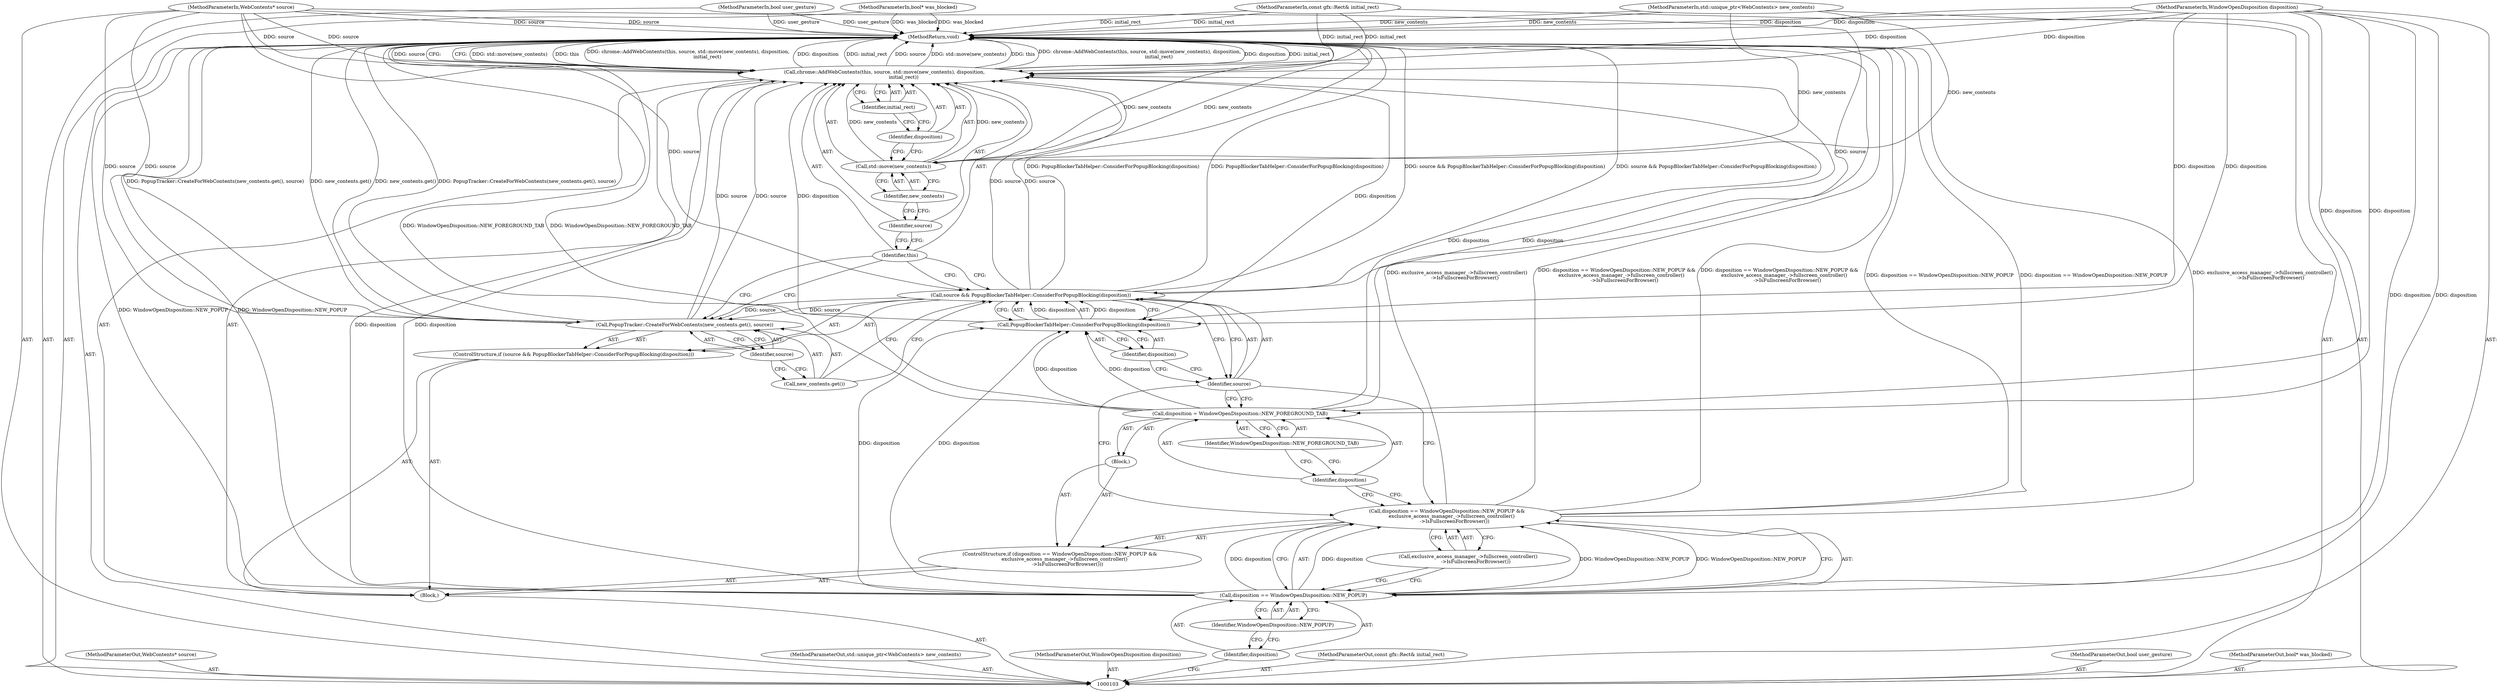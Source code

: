 digraph "0_Chrome_c552cd7b8a0862f6b3c8c6a07f98bda3721101eb" {
"1000136" [label="(MethodReturn,void)"];
"1000104" [label="(MethodParameterIn,WebContents* source)"];
"1000188" [label="(MethodParameterOut,WebContents* source)"];
"1000111" [label="(ControlStructure,if (disposition == WindowOpenDisposition::NEW_POPUP &&\n      exclusive_access_manager_->fullscreen_controller()\n          ->IsFullscreenForBrowser()))"];
"1000115" [label="(Identifier,WindowOpenDisposition::NEW_POPUP)"];
"1000112" [label="(Call,disposition == WindowOpenDisposition::NEW_POPUP &&\n      exclusive_access_manager_->fullscreen_controller()\n          ->IsFullscreenForBrowser())"];
"1000113" [label="(Call,disposition == WindowOpenDisposition::NEW_POPUP)"];
"1000114" [label="(Identifier,disposition)"];
"1000116" [label="(Call,exclusive_access_manager_->fullscreen_controller()\n          ->IsFullscreenForBrowser())"];
"1000117" [label="(Block,)"];
"1000120" [label="(Identifier,WindowOpenDisposition::NEW_FOREGROUND_TAB)"];
"1000118" [label="(Call,disposition = WindowOpenDisposition::NEW_FOREGROUND_TAB)"];
"1000119" [label="(Identifier,disposition)"];
"1000124" [label="(Call,PopupBlockerTabHelper::ConsiderForPopupBlocking(disposition))"];
"1000121" [label="(ControlStructure,if (source && PopupBlockerTabHelper::ConsiderForPopupBlocking(disposition)))"];
"1000125" [label="(Identifier,disposition)"];
"1000122" [label="(Call,source && PopupBlockerTabHelper::ConsiderForPopupBlocking(disposition))"];
"1000123" [label="(Identifier,source)"];
"1000127" [label="(Call,new_contents.get())"];
"1000126" [label="(Call,PopupTracker::CreateForWebContents(new_contents.get(), source))"];
"1000128" [label="(Identifier,source)"];
"1000105" [label="(MethodParameterIn,std::unique_ptr<WebContents> new_contents)"];
"1000189" [label="(MethodParameterOut,std::unique_ptr<WebContents> new_contents)"];
"1000129" [label="(Call,chrome::AddWebContents(this, source, std::move(new_contents), disposition,\n                         initial_rect))"];
"1000130" [label="(Identifier,this)"];
"1000131" [label="(Identifier,source)"];
"1000132" [label="(Call,std::move(new_contents))"];
"1000133" [label="(Identifier,new_contents)"];
"1000134" [label="(Identifier,disposition)"];
"1000135" [label="(Identifier,initial_rect)"];
"1000106" [label="(MethodParameterIn,WindowOpenDisposition disposition)"];
"1000190" [label="(MethodParameterOut,WindowOpenDisposition disposition)"];
"1000107" [label="(MethodParameterIn,const gfx::Rect& initial_rect)"];
"1000191" [label="(MethodParameterOut,const gfx::Rect& initial_rect)"];
"1000108" [label="(MethodParameterIn,bool user_gesture)"];
"1000192" [label="(MethodParameterOut,bool user_gesture)"];
"1000109" [label="(MethodParameterIn,bool* was_blocked)"];
"1000193" [label="(MethodParameterOut,bool* was_blocked)"];
"1000110" [label="(Block,)"];
"1000136" -> "1000103"  [label="AST: "];
"1000136" -> "1000129"  [label="CFG: "];
"1000108" -> "1000136"  [label="DDG: user_gesture"];
"1000107" -> "1000136"  [label="DDG: initial_rect"];
"1000104" -> "1000136"  [label="DDG: source"];
"1000105" -> "1000136"  [label="DDG: new_contents"];
"1000129" -> "1000136"  [label="DDG: std::move(new_contents)"];
"1000129" -> "1000136"  [label="DDG: this"];
"1000129" -> "1000136"  [label="DDG: chrome::AddWebContents(this, source, std::move(new_contents), disposition,\n                         initial_rect)"];
"1000129" -> "1000136"  [label="DDG: disposition"];
"1000129" -> "1000136"  [label="DDG: initial_rect"];
"1000129" -> "1000136"  [label="DDG: source"];
"1000113" -> "1000136"  [label="DDG: WindowOpenDisposition::NEW_POPUP"];
"1000126" -> "1000136"  [label="DDG: new_contents.get()"];
"1000126" -> "1000136"  [label="DDG: PopupTracker::CreateForWebContents(new_contents.get(), source)"];
"1000122" -> "1000136"  [label="DDG: source && PopupBlockerTabHelper::ConsiderForPopupBlocking(disposition)"];
"1000122" -> "1000136"  [label="DDG: PopupBlockerTabHelper::ConsiderForPopupBlocking(disposition)"];
"1000112" -> "1000136"  [label="DDG: exclusive_access_manager_->fullscreen_controller()\n          ->IsFullscreenForBrowser()"];
"1000112" -> "1000136"  [label="DDG: disposition == WindowOpenDisposition::NEW_POPUP &&\n      exclusive_access_manager_->fullscreen_controller()\n          ->IsFullscreenForBrowser()"];
"1000112" -> "1000136"  [label="DDG: disposition == WindowOpenDisposition::NEW_POPUP"];
"1000132" -> "1000136"  [label="DDG: new_contents"];
"1000118" -> "1000136"  [label="DDG: WindowOpenDisposition::NEW_FOREGROUND_TAB"];
"1000106" -> "1000136"  [label="DDG: disposition"];
"1000109" -> "1000136"  [label="DDG: was_blocked"];
"1000104" -> "1000103"  [label="AST: "];
"1000104" -> "1000136"  [label="DDG: source"];
"1000104" -> "1000122"  [label="DDG: source"];
"1000104" -> "1000126"  [label="DDG: source"];
"1000104" -> "1000129"  [label="DDG: source"];
"1000188" -> "1000103"  [label="AST: "];
"1000111" -> "1000110"  [label="AST: "];
"1000112" -> "1000111"  [label="AST: "];
"1000117" -> "1000111"  [label="AST: "];
"1000115" -> "1000113"  [label="AST: "];
"1000115" -> "1000114"  [label="CFG: "];
"1000113" -> "1000115"  [label="CFG: "];
"1000112" -> "1000111"  [label="AST: "];
"1000112" -> "1000113"  [label="CFG: "];
"1000112" -> "1000116"  [label="CFG: "];
"1000113" -> "1000112"  [label="AST: "];
"1000116" -> "1000112"  [label="AST: "];
"1000119" -> "1000112"  [label="CFG: "];
"1000123" -> "1000112"  [label="CFG: "];
"1000112" -> "1000136"  [label="DDG: exclusive_access_manager_->fullscreen_controller()\n          ->IsFullscreenForBrowser()"];
"1000112" -> "1000136"  [label="DDG: disposition == WindowOpenDisposition::NEW_POPUP &&\n      exclusive_access_manager_->fullscreen_controller()\n          ->IsFullscreenForBrowser()"];
"1000112" -> "1000136"  [label="DDG: disposition == WindowOpenDisposition::NEW_POPUP"];
"1000113" -> "1000112"  [label="DDG: disposition"];
"1000113" -> "1000112"  [label="DDG: WindowOpenDisposition::NEW_POPUP"];
"1000113" -> "1000112"  [label="AST: "];
"1000113" -> "1000115"  [label="CFG: "];
"1000114" -> "1000113"  [label="AST: "];
"1000115" -> "1000113"  [label="AST: "];
"1000116" -> "1000113"  [label="CFG: "];
"1000112" -> "1000113"  [label="CFG: "];
"1000113" -> "1000136"  [label="DDG: WindowOpenDisposition::NEW_POPUP"];
"1000113" -> "1000112"  [label="DDG: disposition"];
"1000113" -> "1000112"  [label="DDG: WindowOpenDisposition::NEW_POPUP"];
"1000106" -> "1000113"  [label="DDG: disposition"];
"1000113" -> "1000124"  [label="DDG: disposition"];
"1000113" -> "1000129"  [label="DDG: disposition"];
"1000114" -> "1000113"  [label="AST: "];
"1000114" -> "1000103"  [label="CFG: "];
"1000115" -> "1000114"  [label="CFG: "];
"1000116" -> "1000112"  [label="AST: "];
"1000116" -> "1000113"  [label="CFG: "];
"1000112" -> "1000116"  [label="CFG: "];
"1000117" -> "1000111"  [label="AST: "];
"1000118" -> "1000117"  [label="AST: "];
"1000120" -> "1000118"  [label="AST: "];
"1000120" -> "1000119"  [label="CFG: "];
"1000118" -> "1000120"  [label="CFG: "];
"1000118" -> "1000117"  [label="AST: "];
"1000118" -> "1000120"  [label="CFG: "];
"1000119" -> "1000118"  [label="AST: "];
"1000120" -> "1000118"  [label="AST: "];
"1000123" -> "1000118"  [label="CFG: "];
"1000118" -> "1000136"  [label="DDG: WindowOpenDisposition::NEW_FOREGROUND_TAB"];
"1000106" -> "1000118"  [label="DDG: disposition"];
"1000118" -> "1000124"  [label="DDG: disposition"];
"1000118" -> "1000129"  [label="DDG: disposition"];
"1000119" -> "1000118"  [label="AST: "];
"1000119" -> "1000112"  [label="CFG: "];
"1000120" -> "1000119"  [label="CFG: "];
"1000124" -> "1000122"  [label="AST: "];
"1000124" -> "1000125"  [label="CFG: "];
"1000125" -> "1000124"  [label="AST: "];
"1000122" -> "1000124"  [label="CFG: "];
"1000124" -> "1000122"  [label="DDG: disposition"];
"1000113" -> "1000124"  [label="DDG: disposition"];
"1000118" -> "1000124"  [label="DDG: disposition"];
"1000106" -> "1000124"  [label="DDG: disposition"];
"1000124" -> "1000129"  [label="DDG: disposition"];
"1000121" -> "1000110"  [label="AST: "];
"1000122" -> "1000121"  [label="AST: "];
"1000126" -> "1000121"  [label="AST: "];
"1000125" -> "1000124"  [label="AST: "];
"1000125" -> "1000123"  [label="CFG: "];
"1000124" -> "1000125"  [label="CFG: "];
"1000122" -> "1000121"  [label="AST: "];
"1000122" -> "1000123"  [label="CFG: "];
"1000122" -> "1000124"  [label="CFG: "];
"1000123" -> "1000122"  [label="AST: "];
"1000124" -> "1000122"  [label="AST: "];
"1000127" -> "1000122"  [label="CFG: "];
"1000130" -> "1000122"  [label="CFG: "];
"1000122" -> "1000136"  [label="DDG: source && PopupBlockerTabHelper::ConsiderForPopupBlocking(disposition)"];
"1000122" -> "1000136"  [label="DDG: PopupBlockerTabHelper::ConsiderForPopupBlocking(disposition)"];
"1000104" -> "1000122"  [label="DDG: source"];
"1000124" -> "1000122"  [label="DDG: disposition"];
"1000122" -> "1000126"  [label="DDG: source"];
"1000122" -> "1000129"  [label="DDG: source"];
"1000123" -> "1000122"  [label="AST: "];
"1000123" -> "1000118"  [label="CFG: "];
"1000123" -> "1000112"  [label="CFG: "];
"1000125" -> "1000123"  [label="CFG: "];
"1000122" -> "1000123"  [label="CFG: "];
"1000127" -> "1000126"  [label="AST: "];
"1000127" -> "1000122"  [label="CFG: "];
"1000128" -> "1000127"  [label="CFG: "];
"1000126" -> "1000121"  [label="AST: "];
"1000126" -> "1000128"  [label="CFG: "];
"1000127" -> "1000126"  [label="AST: "];
"1000128" -> "1000126"  [label="AST: "];
"1000130" -> "1000126"  [label="CFG: "];
"1000126" -> "1000136"  [label="DDG: new_contents.get()"];
"1000126" -> "1000136"  [label="DDG: PopupTracker::CreateForWebContents(new_contents.get(), source)"];
"1000122" -> "1000126"  [label="DDG: source"];
"1000104" -> "1000126"  [label="DDG: source"];
"1000126" -> "1000129"  [label="DDG: source"];
"1000128" -> "1000126"  [label="AST: "];
"1000128" -> "1000127"  [label="CFG: "];
"1000126" -> "1000128"  [label="CFG: "];
"1000105" -> "1000103"  [label="AST: "];
"1000105" -> "1000136"  [label="DDG: new_contents"];
"1000105" -> "1000132"  [label="DDG: new_contents"];
"1000189" -> "1000103"  [label="AST: "];
"1000129" -> "1000110"  [label="AST: "];
"1000129" -> "1000135"  [label="CFG: "];
"1000130" -> "1000129"  [label="AST: "];
"1000131" -> "1000129"  [label="AST: "];
"1000132" -> "1000129"  [label="AST: "];
"1000134" -> "1000129"  [label="AST: "];
"1000135" -> "1000129"  [label="AST: "];
"1000136" -> "1000129"  [label="CFG: "];
"1000129" -> "1000136"  [label="DDG: std::move(new_contents)"];
"1000129" -> "1000136"  [label="DDG: this"];
"1000129" -> "1000136"  [label="DDG: chrome::AddWebContents(this, source, std::move(new_contents), disposition,\n                         initial_rect)"];
"1000129" -> "1000136"  [label="DDG: disposition"];
"1000129" -> "1000136"  [label="DDG: initial_rect"];
"1000129" -> "1000136"  [label="DDG: source"];
"1000122" -> "1000129"  [label="DDG: source"];
"1000126" -> "1000129"  [label="DDG: source"];
"1000104" -> "1000129"  [label="DDG: source"];
"1000132" -> "1000129"  [label="DDG: new_contents"];
"1000124" -> "1000129"  [label="DDG: disposition"];
"1000113" -> "1000129"  [label="DDG: disposition"];
"1000118" -> "1000129"  [label="DDG: disposition"];
"1000106" -> "1000129"  [label="DDG: disposition"];
"1000107" -> "1000129"  [label="DDG: initial_rect"];
"1000130" -> "1000129"  [label="AST: "];
"1000130" -> "1000126"  [label="CFG: "];
"1000130" -> "1000122"  [label="CFG: "];
"1000131" -> "1000130"  [label="CFG: "];
"1000131" -> "1000129"  [label="AST: "];
"1000131" -> "1000130"  [label="CFG: "];
"1000133" -> "1000131"  [label="CFG: "];
"1000132" -> "1000129"  [label="AST: "];
"1000132" -> "1000133"  [label="CFG: "];
"1000133" -> "1000132"  [label="AST: "];
"1000134" -> "1000132"  [label="CFG: "];
"1000132" -> "1000136"  [label="DDG: new_contents"];
"1000132" -> "1000129"  [label="DDG: new_contents"];
"1000105" -> "1000132"  [label="DDG: new_contents"];
"1000133" -> "1000132"  [label="AST: "];
"1000133" -> "1000131"  [label="CFG: "];
"1000132" -> "1000133"  [label="CFG: "];
"1000134" -> "1000129"  [label="AST: "];
"1000134" -> "1000132"  [label="CFG: "];
"1000135" -> "1000134"  [label="CFG: "];
"1000135" -> "1000129"  [label="AST: "];
"1000135" -> "1000134"  [label="CFG: "];
"1000129" -> "1000135"  [label="CFG: "];
"1000106" -> "1000103"  [label="AST: "];
"1000106" -> "1000136"  [label="DDG: disposition"];
"1000106" -> "1000113"  [label="DDG: disposition"];
"1000106" -> "1000118"  [label="DDG: disposition"];
"1000106" -> "1000124"  [label="DDG: disposition"];
"1000106" -> "1000129"  [label="DDG: disposition"];
"1000190" -> "1000103"  [label="AST: "];
"1000107" -> "1000103"  [label="AST: "];
"1000107" -> "1000136"  [label="DDG: initial_rect"];
"1000107" -> "1000129"  [label="DDG: initial_rect"];
"1000191" -> "1000103"  [label="AST: "];
"1000108" -> "1000103"  [label="AST: "];
"1000108" -> "1000136"  [label="DDG: user_gesture"];
"1000192" -> "1000103"  [label="AST: "];
"1000109" -> "1000103"  [label="AST: "];
"1000109" -> "1000136"  [label="DDG: was_blocked"];
"1000193" -> "1000103"  [label="AST: "];
"1000110" -> "1000103"  [label="AST: "];
"1000111" -> "1000110"  [label="AST: "];
"1000121" -> "1000110"  [label="AST: "];
"1000129" -> "1000110"  [label="AST: "];
}
